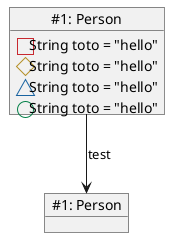 {
  "sha1": "fq9qh8exnpetefou2e1sv89gf9vu9hi",
  "insertion": {
    "when": "2024-06-01T09:03:06.506Z",
    "user": "plantuml@gmail.com"
  }
}
@startuml

skinparam classAttributeIconSize 20
skinparam classAttributeFontSize 20
'skinparam classBackgroundColor #DFDCD3

object "~#1: Person" as p1
p1 : -String toto = "hello"
p1 : #String toto = "hello"
p1 : ~String toto = "hello"
p1 : +String toto = "hello"

object "~#1: Person" as p2

p1 --> p2 : test

@enduml
